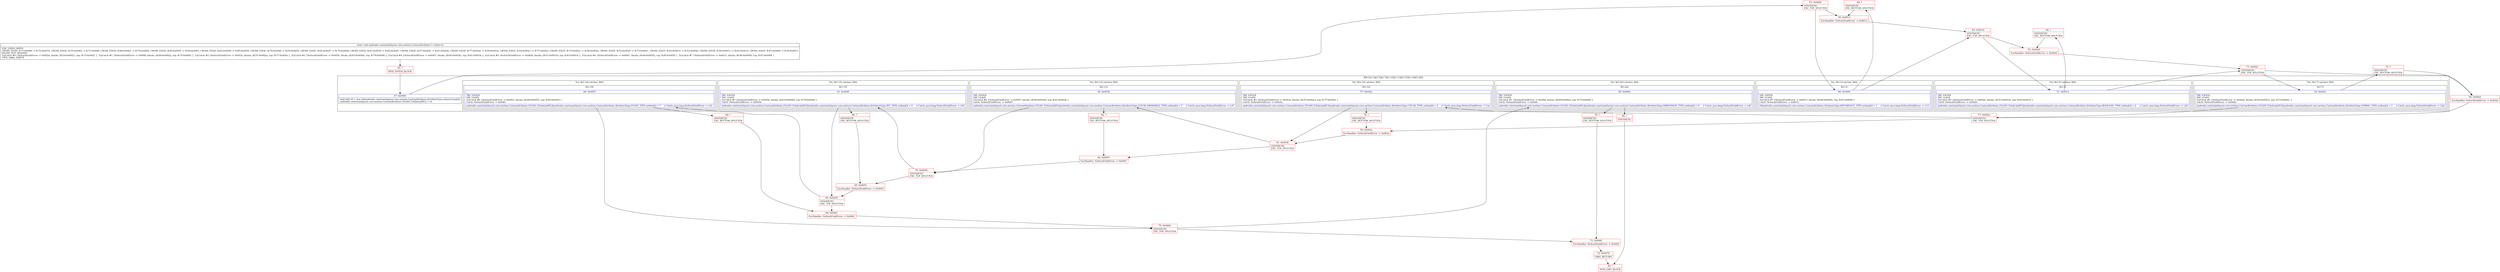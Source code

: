 digraph "CFG forandroidx.constraintlayout.core.motion.CustomAttribute.1.\<clinit\>()V" {
subgraph cluster_Region_348944559 {
label = "R(9:1|(1:3)|(1:5)|(1:7)|(1:10)|(1:13)|(1:15)|(1:18)|(1:20))";
node [shape=record,color=blue];
Node_47 [shape=record,label="{47\:\ 0x0000|int[] int[] r0 = new int[androidx.constraintlayout.core.motion.CustomAttribute.AttributeType.values().length]\landroidx.constraintlayout.core.motion.CustomAttribute.C01291.f14xbc2a0812 = r0\l}"];
subgraph cluster_TryCatchRegion_968822917 {
label = "Try: R(1:3) catches: R(0)";
node [shape=record,color=blue];
subgraph cluster_Region_376991832 {
label = "R(1:3)";
node [shape=record,color=blue];
Node_48 [shape=record,label="{48\:\ 0x0009|TRY_ENTER\lTRY_LEAVE\lTryCatch #7 \{NoSuchFieldError \-\> 0x0013, blocks: (B:48:0x0009), top: B:87:0x0009 \}\lCatch: NoSuchFieldError \-\> 0x0013\l|r0[androidx.constraintlayout.core.motion.CustomAttribute.AttributeType.REFERENCE_TYPE.ordinal()] = 1     \/\/ Catch: java.lang.NoSuchFieldError \-\> L13\l}"];
}
subgraph cluster_Region_1926181516 {
label = "R(0) | ExcHandler: NoSuchFieldError \-\> 0x0013\l";
node [shape=record,color=blue];
}
}
subgraph cluster_TryCatchRegion_77115990 {
label = "Try: R(1:5) catches: R(0)";
node [shape=record,color=blue];
subgraph cluster_Region_1275139626 {
label = "R(1:5)";
node [shape=record,color=blue];
Node_51 [shape=record,label="{51\:\ 0x0014|TRY_ENTER\lTRY_LEAVE\lTryCatch #5 \{NoSuchFieldError \-\> 0x0020, blocks: (B:51:0x0014), top: B:83:0x0014 \}\lCatch: NoSuchFieldError \-\> 0x0020\l|androidx.constraintlayout.core.motion.CustomAttribute.C01291.f14xbc2a0812[androidx.constraintlayout.core.motion.CustomAttribute.AttributeType.BOOLEAN_TYPE.ordinal()] = 2     \/\/ Catch: java.lang.NoSuchFieldError \-\> L20\l}"];
}
subgraph cluster_Region_234560535 {
label = "R(0) | ExcHandler: NoSuchFieldError \-\> 0x0020\l";
node [shape=record,color=blue];
}
}
subgraph cluster_TryCatchRegion_103482486 {
label = "Try: R(1:7) catches: R(0)";
node [shape=record,color=blue];
subgraph cluster_Region_1205865703 {
label = "R(1:7)";
node [shape=record,color=blue];
Node_54 [shape=record,label="{54\:\ 0x0021|TRY_ENTER\lTRY_LEAVE\lTryCatch #0 \{NoSuchFieldError \-\> 0x002d, blocks: (B:54:0x0021), top: B:73:0x0021 \}\lCatch: NoSuchFieldError \-\> 0x002d\l|androidx.constraintlayout.core.motion.CustomAttribute.C01291.f14xbc2a0812[androidx.constraintlayout.core.motion.CustomAttribute.AttributeType.STRING_TYPE.ordinal()] = 3     \/\/ Catch: java.lang.NoSuchFieldError \-\> L2d\l}"];
}
subgraph cluster_Region_51700343 {
label = "R(0) | ExcHandler: NoSuchFieldError \-\> 0x002d\l";
node [shape=record,color=blue];
}
}
subgraph cluster_TryCatchRegion_1448758694 {
label = "Try: R(1:10) catches: R(0)";
node [shape=record,color=blue];
subgraph cluster_Region_135064495 {
label = "R(1:10)";
node [shape=record,color=blue];
Node_57 [shape=record,label="{57\:\ 0x002e|TRY_ENTER\lTRY_LEAVE\lTryCatch #2 \{NoSuchFieldError \-\> 0x003a, blocks: (B:57:0x002e), top: B:77:0x002e \}\lCatch: NoSuchFieldError \-\> 0x003a\l|androidx.constraintlayout.core.motion.CustomAttribute.C01291.f14xbc2a0812[androidx.constraintlayout.core.motion.CustomAttribute.AttributeType.COLOR_TYPE.ordinal()] = 4     \/\/ Catch: java.lang.NoSuchFieldError \-\> L3a\l}"];
}
subgraph cluster_Region_1330399613 {
label = "R(0) | ExcHandler: NoSuchFieldError \-\> 0x003a\l";
node [shape=record,color=blue];
}
}
subgraph cluster_TryCatchRegion_1802444217 {
label = "Try: R(1:13) catches: R(0)";
node [shape=record,color=blue];
subgraph cluster_Region_1868323343 {
label = "R(1:13)";
node [shape=record,color=blue];
Node_60 [shape=record,label="{60\:\ 0x003b|TRY_ENTER\lTRY_LEAVE\lTryCatch #4 \{NoSuchFieldError \-\> 0x0047, blocks: (B:60:0x003b), top: B:81:0x003b \}\lCatch: NoSuchFieldError \-\> 0x0047\l|androidx.constraintlayout.core.motion.CustomAttribute.C01291.f14xbc2a0812[androidx.constraintlayout.core.motion.CustomAttribute.AttributeType.COLOR_DRAWABLE_TYPE.ordinal()] = 5     \/\/ Catch: java.lang.NoSuchFieldError \-\> L47\l}"];
}
subgraph cluster_Region_14849496 {
label = "R(0) | ExcHandler: NoSuchFieldError \-\> 0x0047\l";
node [shape=record,color=blue];
}
}
subgraph cluster_TryCatchRegion_768090904 {
label = "Try: R(1:15) catches: R(0)";
node [shape=record,color=blue];
subgraph cluster_Region_1046045133 {
label = "R(1:15)";
node [shape=record,color=blue];
Node_63 [shape=record,label="{63\:\ 0x0048|TRY_ENTER\lTRY_LEAVE\lTryCatch #3 \{NoSuchFieldError \-\> 0x0054, blocks: (B:63:0x0048), top: B:79:0x0048 \}\lCatch: NoSuchFieldError \-\> 0x0054\l|androidx.constraintlayout.core.motion.CustomAttribute.C01291.f14xbc2a0812[androidx.constraintlayout.core.motion.CustomAttribute.AttributeType.INT_TYPE.ordinal()] = 6     \/\/ Catch: java.lang.NoSuchFieldError \-\> L54\l}"];
}
subgraph cluster_Region_861460523 {
label = "R(0) | ExcHandler: NoSuchFieldError \-\> 0x0054\l";
node [shape=record,color=blue];
}
}
subgraph cluster_TryCatchRegion_662751181 {
label = "Try: R(1:18) catches: R(0)";
node [shape=record,color=blue];
subgraph cluster_Region_1270669510 {
label = "R(1:18)";
node [shape=record,color=blue];
Node_66 [shape=record,label="{66\:\ 0x0055|TRY_ENTER\lTRY_LEAVE\lTryCatch #6 \{NoSuchFieldError \-\> 0x0061, blocks: (B:66:0x0055), top: B:85:0x0055 \}\lCatch: NoSuchFieldError \-\> 0x0061\l|androidx.constraintlayout.core.motion.CustomAttribute.C01291.f14xbc2a0812[androidx.constraintlayout.core.motion.CustomAttribute.AttributeType.FLOAT_TYPE.ordinal()] = 7     \/\/ Catch: java.lang.NoSuchFieldError \-\> L61\l}"];
}
subgraph cluster_Region_1050589045 {
label = "R(0) | ExcHandler: NoSuchFieldError \-\> 0x0061\l";
node [shape=record,color=blue];
}
}
subgraph cluster_TryCatchRegion_1274194189 {
label = "Try: R(1:20) catches: R(0)";
node [shape=record,color=blue];
subgraph cluster_Region_1793958161 {
label = "R(1:20)";
node [shape=record,color=blue];
Node_69 [shape=record,label="{69\:\ 0x0062|TRY_ENTER\lTRY_LEAVE\lTryCatch #1 \{NoSuchFieldError \-\> 0x006f, blocks: (B:69:0x0062), top: B:75:0x0062 \}\lCatch: NoSuchFieldError \-\> 0x006f\l|androidx.constraintlayout.core.motion.CustomAttribute.C01291.f14xbc2a0812[androidx.constraintlayout.core.motion.CustomAttribute.AttributeType.DIMENSION_TYPE.ordinal()] = 8     \/\/ Catch: java.lang.NoSuchFieldError \-\> L6f\l}"];
}
subgraph cluster_Region_1190905434 {
label = "R(0) | ExcHandler: NoSuchFieldError \-\> 0x006f\l";
node [shape=record,color=blue];
}
}
}
subgraph cluster_Region_1926181516 {
label = "R(0) | ExcHandler: NoSuchFieldError \-\> 0x0013\l";
node [shape=record,color=blue];
}
subgraph cluster_Region_234560535 {
label = "R(0) | ExcHandler: NoSuchFieldError \-\> 0x0020\l";
node [shape=record,color=blue];
}
subgraph cluster_Region_51700343 {
label = "R(0) | ExcHandler: NoSuchFieldError \-\> 0x002d\l";
node [shape=record,color=blue];
}
subgraph cluster_Region_1330399613 {
label = "R(0) | ExcHandler: NoSuchFieldError \-\> 0x003a\l";
node [shape=record,color=blue];
}
subgraph cluster_Region_14849496 {
label = "R(0) | ExcHandler: NoSuchFieldError \-\> 0x0047\l";
node [shape=record,color=blue];
}
subgraph cluster_Region_861460523 {
label = "R(0) | ExcHandler: NoSuchFieldError \-\> 0x0054\l";
node [shape=record,color=blue];
}
subgraph cluster_Region_1050589045 {
label = "R(0) | ExcHandler: NoSuchFieldError \-\> 0x0061\l";
node [shape=record,color=blue];
}
subgraph cluster_Region_1190905434 {
label = "R(0) | ExcHandler: NoSuchFieldError \-\> 0x006f\l";
node [shape=record,color=blue];
}
Node_45 [shape=record,color=red,label="{45\:\ ?|MTH_ENTER_BLOCK\l}"];
Node_87 [shape=record,color=red,label="{87\:\ 0x0009|SYNTHETIC\lEXC_TOP_SPLITTER\l}"];
Node_83 [shape=record,color=red,label="{83\:\ 0x0014|SYNTHETIC\lEXC_TOP_SPLITTER\l}"];
Node_73 [shape=record,color=red,label="{73\:\ 0x0021|SYNTHETIC\lEXC_TOP_SPLITTER\l}"];
Node_74 [shape=record,color=red,label="{74\:\ ?|SYNTHETIC\lEXC_BOTTOM_SPLITTER\l}"];
Node_77 [shape=record,color=red,label="{77\:\ 0x002e|SYNTHETIC\lEXC_TOP_SPLITTER\l}"];
Node_78 [shape=record,color=red,label="{78\:\ ?|SYNTHETIC\lEXC_BOTTOM_SPLITTER\l}"];
Node_81 [shape=record,color=red,label="{81\:\ 0x003b|SYNTHETIC\lEXC_TOP_SPLITTER\l}"];
Node_79 [shape=record,color=red,label="{79\:\ 0x0048|SYNTHETIC\lEXC_TOP_SPLITTER\l}"];
Node_80 [shape=record,color=red,label="{80\:\ ?|SYNTHETIC\lEXC_BOTTOM_SPLITTER\l}"];
Node_85 [shape=record,color=red,label="{85\:\ 0x0055|SYNTHETIC\lEXC_TOP_SPLITTER\l}"];
Node_75 [shape=record,color=red,label="{75\:\ 0x0062|SYNTHETIC\lEXC_TOP_SPLITTER\l}"];
Node_76 [shape=record,color=red,label="{76\:\ ?|SYNTHETIC\lEXC_BOTTOM_SPLITTER\l}"];
Node_89 [shape=record,color=red,label="{89\:\ ?|SYNTHETIC\l}"];
Node_46 [shape=record,color=red,label="{46\:\ ?|MTH_EXIT_BLOCK\l}"];
Node_71 [shape=record,color=red,label="{71\:\ 0x006f|ExcHandler: NoSuchFieldError \-\> 0x006f\l}"];
Node_72 [shape=record,color=red,label="{72\:\ 0x0070|ORIG_RETURN\l}"];
Node_86 [shape=record,color=red,label="{86\:\ ?|SYNTHETIC\lEXC_BOTTOM_SPLITTER\l}"];
Node_68 [shape=record,color=red,label="{68\:\ 0x0061|ExcHandler: NoSuchFieldError \-\> 0x0061\l}"];
Node_65 [shape=record,color=red,label="{65\:\ 0x0054|ExcHandler: NoSuchFieldError \-\> 0x0054\l}"];
Node_82 [shape=record,color=red,label="{82\:\ ?|SYNTHETIC\lEXC_BOTTOM_SPLITTER\l}"];
Node_62 [shape=record,color=red,label="{62\:\ 0x0047|ExcHandler: NoSuchFieldError \-\> 0x0047\l}"];
Node_59 [shape=record,color=red,label="{59\:\ 0x003a|ExcHandler: NoSuchFieldError \-\> 0x003a\l}"];
Node_56 [shape=record,color=red,label="{56\:\ 0x002d|ExcHandler: NoSuchFieldError \-\> 0x002d\l}"];
Node_84 [shape=record,color=red,label="{84\:\ ?|SYNTHETIC\lEXC_BOTTOM_SPLITTER\l}"];
Node_53 [shape=record,color=red,label="{53\:\ 0x0020|ExcHandler: NoSuchFieldError \-\> 0x0020\l}"];
Node_88 [shape=record,color=red,label="{88\:\ ?|SYNTHETIC\lEXC_BOTTOM_SPLITTER\l}"];
Node_50 [shape=record,color=red,label="{50\:\ 0x0013|ExcHandler: NoSuchFieldError \-\> 0x0013\l}"];
MethodNode[shape=record,label="{static void androidx.constraintlayout.core.motion.CustomAttribute.1.\<clinit\>()  | USE_LINES_HINTS\lCROSS_EDGE: B:71:0x006f \-\> B:72:0x0070, CROSS_EDGE: B:75:0x0062 \-\> B:71:0x006f, CROSS_EDGE: B:68:0x0061 \-\> B:75:0x0062, CROSS_EDGE: B:85:0x0055 \-\> B:68:0x0061, CROSS_EDGE: B:63:0x0048 \-\> B:85:0x0055, CROSS_EDGE: B:79:0x0048 \-\> B:65:0x0054, CROSS_EDGE: B:62:0x0047 \-\> B:79:0x0048, CROSS_EDGE: B:81:0x003b \-\> B:62:0x0047, CROSS_EDGE: B:57:0x002e \-\> B:81:0x003b, CROSS_EDGE: B:77:0x002e \-\> B:59:0x003a, CROSS_EDGE: B:54:0x0021 \-\> B:77:0x002e, CROSS_EDGE: B:73:0x0021 \-\> B:56:0x002d, CROSS_EDGE: B:53:0x0020 \-\> B:73:0x0021, CROSS_EDGE: B:83:0x0014 \-\> B:53:0x0020, CROSS_EDGE: B:50:0x0013 \-\> B:83:0x0014, CROSS_EDGE: B:87:0x0009 \-\> B:50:0x0013\lINLINE_NOT_NEEDED\lTryCatch #0 \{NoSuchFieldError \-\> 0x002d, blocks: (B:54:0x0021), top: B:73:0x0021 \}, TryCatch #1 \{NoSuchFieldError \-\> 0x006f, blocks: (B:69:0x0062), top: B:75:0x0062 \}, TryCatch #2 \{NoSuchFieldError \-\> 0x003a, blocks: (B:57:0x002e), top: B:77:0x002e \}, TryCatch #3 \{NoSuchFieldError \-\> 0x0054, blocks: (B:63:0x0048), top: B:79:0x0048 \}, TryCatch #4 \{NoSuchFieldError \-\> 0x0047, blocks: (B:60:0x003b), top: B:81:0x003b \}, TryCatch #5 \{NoSuchFieldError \-\> 0x0020, blocks: (B:51:0x0014), top: B:83:0x0014 \}, TryCatch #6 \{NoSuchFieldError \-\> 0x0061, blocks: (B:66:0x0055), top: B:85:0x0055 \}, TryCatch #7 \{NoSuchFieldError \-\> 0x0013, blocks: (B:48:0x0009), top: B:87:0x0009 \}\lTYPE_VARS: EMPTY\l}"];
MethodNode -> Node_45;Node_47 -> Node_87;
Node_48 -> Node_83;
Node_48 -> Node_88;
Node_51 -> Node_73;
Node_51 -> Node_84;
Node_54 -> Node_74;
Node_54 -> Node_77;
Node_57 -> Node_78;
Node_57 -> Node_81;
Node_60 -> Node_79;
Node_60 -> Node_82;
Node_63 -> Node_80;
Node_63 -> Node_85;
Node_66 -> Node_75;
Node_66 -> Node_86;
Node_69 -> Node_76;
Node_69 -> Node_89;
Node_45 -> Node_47;
Node_87 -> Node_48;
Node_87 -> Node_50;
Node_83 -> Node_51;
Node_83 -> Node_53;
Node_73 -> Node_54;
Node_73 -> Node_56;
Node_74 -> Node_56;
Node_77 -> Node_57;
Node_77 -> Node_59;
Node_78 -> Node_59;
Node_81 -> Node_60;
Node_81 -> Node_62;
Node_79 -> Node_63;
Node_79 -> Node_65;
Node_80 -> Node_65;
Node_85 -> Node_66;
Node_85 -> Node_68;
Node_75 -> Node_69;
Node_75 -> Node_71;
Node_76 -> Node_71;
Node_89 -> Node_46;
Node_71 -> Node_72;
Node_72 -> Node_46;
Node_86 -> Node_68;
Node_68 -> Node_75;
Node_65 -> Node_85;
Node_82 -> Node_62;
Node_62 -> Node_79;
Node_59 -> Node_81;
Node_56 -> Node_77;
Node_84 -> Node_53;
Node_53 -> Node_73;
Node_88 -> Node_50;
Node_50 -> Node_83;
}

